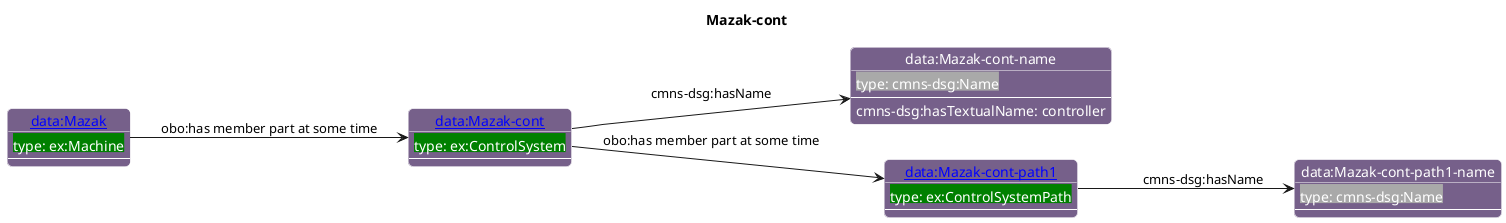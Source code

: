 @startuml
skinparam linetype polyline
left to right direction
title Mazak-cont

skinparam roundCorner 10

skinparam object {
  BackgroundColor 76608A
  fontColor White
  BorderColor White 
  FontName Helvetica   
}

skinparam class{
   BackgroundColor White
   fontColor black
   FontStyle bold
   FontName Helvetica
}

object "[[./Mazak-cont.html data:Mazak-cont]]" as o1 #76608A {
 <back:#Green>type: ex:ControlSystem</back> 
---
 }
object "data:Mazak-cont-name" as o2 #76608A {
 <back:#DarkGrey>type: cmns-dsg:Name</back> 
---
 }
object "[[./Mazak-cont-path1.html data:Mazak-cont-path1]]" as o3 #76608A {
 <back:#Green>type: ex:ControlSystemPath</back> 
---
 }
object "data:Mazak-cont-path1-name" as o4 #76608A {
 <back:#DarkGrey>type: cmns-dsg:Name</back> 
---
 }
object "[[./Mazak.html data:Mazak]]" as o5 #76608A {
 <back:#Green>type: ex:Machine</back> 
---
 }
o1 --> o2 : cmns-dsg:hasName
o2 : cmns-dsg:hasTextualName: controller
o1 --> o3 : obo:has member part at some time
o3 --> o4 : cmns-dsg:hasName
o5 --> o1 : obo:has member part at some time
@enduml
